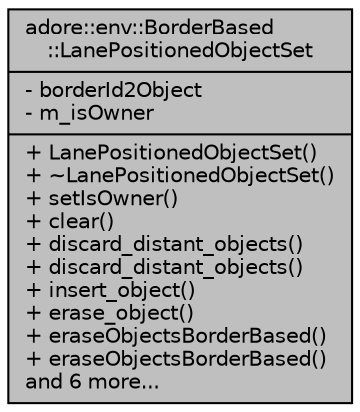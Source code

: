 digraph "adore::env::BorderBased::LanePositionedObjectSet"
{
 // LATEX_PDF_SIZE
  edge [fontname="Helvetica",fontsize="10",labelfontname="Helvetica",labelfontsize="10"];
  node [fontname="Helvetica",fontsize="10",shape=record];
  Node1 [label="{adore::env::BorderBased\l::LanePositionedObjectSet\n|- borderId2Object\l- m_isOwner\l|+ LanePositionedObjectSet()\l+ ~LanePositionedObjectSet()\l+ setIsOwner()\l+ clear()\l+ discard_distant_objects()\l+ discard_distant_objects()\l+ insert_object()\l+ erase_object()\l+ eraseObjectsBorderBased()\l+ eraseObjectsBorderBased()\land 6 more...\l}",height=0.2,width=0.4,color="black", fillcolor="grey75", style="filled", fontcolor="black",tooltip="This class represents a set of objects that are positioned by LanePosition."];
}
